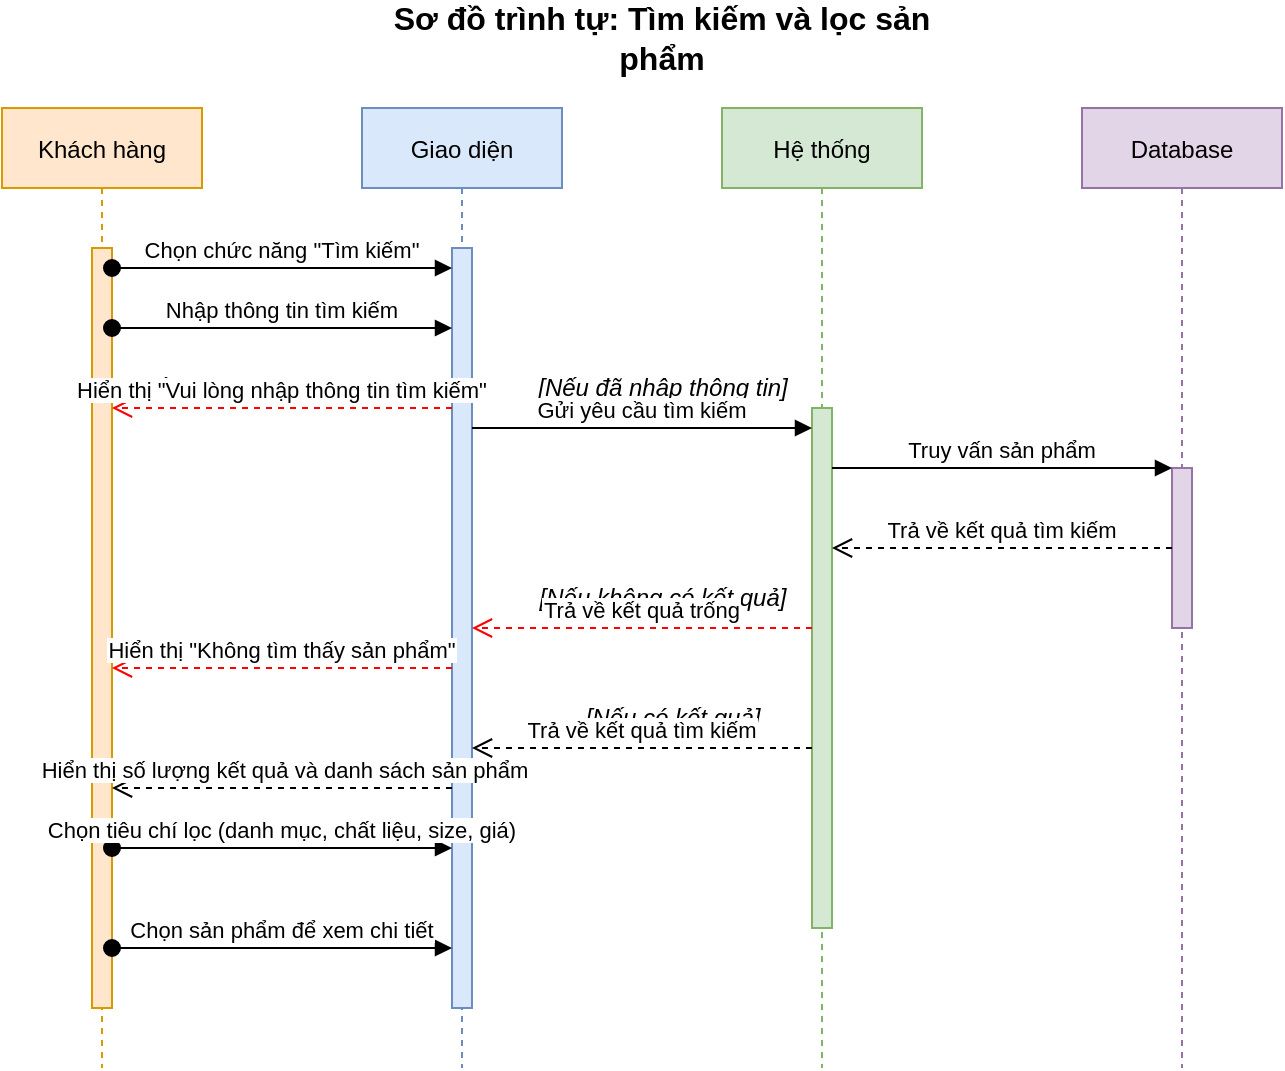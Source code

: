 <mxfile version="26.1.1">
  <diagram name="Page-1" id="13e1069c-82ec-6db2-03f1-153e76fe0fe0">
    <mxGraphModel dx="1434" dy="772" grid="1" gridSize="10" guides="1" tooltips="1" connect="1" arrows="1" fold="1" page="1" pageScale="1" pageWidth="1100" pageHeight="850" background="none" math="0" shadow="0">
      <root>
        <mxCell id="0" />
        <mxCell id="1" parent="0" />
        <mxCell id="CiSJBHJ4Xn43Z9WM9_8N-1" value="Khách hàng" style="shape=umlLifeline;perimeter=lifelinePerimeter;container=1;collapsible=0;recursiveResize=0;rounded=0;shadow=0;strokeWidth=1;fillColor=#ffe6cc;strokeColor=#d79b00;" vertex="1" parent="1">
          <mxGeometry x="490" y="370" width="100" height="480" as="geometry" />
        </mxCell>
        <mxCell id="CiSJBHJ4Xn43Z9WM9_8N-2" value="" style="points=[];perimeter=orthogonalPerimeter;rounded=0;shadow=0;strokeWidth=1;fillColor=#ffe6cc;strokeColor=#d79b00;" vertex="1" parent="CiSJBHJ4Xn43Z9WM9_8N-1">
          <mxGeometry x="45" y="70" width="10" height="380" as="geometry" />
        </mxCell>
        <mxCell id="CiSJBHJ4Xn43Z9WM9_8N-3" value="Giao diện" style="shape=umlLifeline;perimeter=lifelinePerimeter;container=1;collapsible=0;recursiveResize=0;rounded=0;shadow=0;strokeWidth=1;fillColor=#dae8fc;strokeColor=#6c8ebf;" vertex="1" parent="1">
          <mxGeometry x="670" y="370" width="100" height="480" as="geometry" />
        </mxCell>
        <mxCell id="CiSJBHJ4Xn43Z9WM9_8N-4" value="" style="points=[];perimeter=orthogonalPerimeter;rounded=0;shadow=0;strokeWidth=1;fillColor=#dae8fc;strokeColor=#6c8ebf;" vertex="1" parent="CiSJBHJ4Xn43Z9WM9_8N-3">
          <mxGeometry x="45" y="70" width="10" height="380" as="geometry" />
        </mxCell>
        <mxCell id="CiSJBHJ4Xn43Z9WM9_8N-5" value="Hệ thống" style="shape=umlLifeline;perimeter=lifelinePerimeter;container=1;collapsible=0;recursiveResize=0;rounded=0;shadow=0;strokeWidth=1;fillColor=#d5e8d4;strokeColor=#82b366;" vertex="1" parent="1">
          <mxGeometry x="850" y="370" width="100" height="480" as="geometry" />
        </mxCell>
        <mxCell id="CiSJBHJ4Xn43Z9WM9_8N-6" value="" style="points=[];perimeter=orthogonalPerimeter;rounded=0;shadow=0;strokeWidth=1;fillColor=#d5e8d4;strokeColor=#82b366;" vertex="1" parent="CiSJBHJ4Xn43Z9WM9_8N-5">
          <mxGeometry x="45" y="150" width="10" height="260" as="geometry" />
        </mxCell>
        <mxCell id="CiSJBHJ4Xn43Z9WM9_8N-7" value="Database" style="shape=umlLifeline;perimeter=lifelinePerimeter;container=1;collapsible=0;recursiveResize=0;rounded=0;shadow=0;strokeWidth=1;fillColor=#e1d5e7;strokeColor=#9673a6;" vertex="1" parent="1">
          <mxGeometry x="1030" y="370" width="100" height="480" as="geometry" />
        </mxCell>
        <mxCell id="CiSJBHJ4Xn43Z9WM9_8N-8" value="" style="points=[];perimeter=orthogonalPerimeter;rounded=0;shadow=0;strokeWidth=1;fillColor=#e1d5e7;strokeColor=#9673a6;" vertex="1" parent="CiSJBHJ4Xn43Z9WM9_8N-7">
          <mxGeometry x="45" y="180" width="10" height="80" as="geometry" />
        </mxCell>
        <mxCell id="CiSJBHJ4Xn43Z9WM9_8N-9" value="Chọn chức năng &quot;Tìm kiếm&quot;" style="verticalAlign=bottom;startArrow=oval;endArrow=block;startSize=8;shadow=0;strokeWidth=1;" edge="1" parent="1" source="CiSJBHJ4Xn43Z9WM9_8N-2" target="CiSJBHJ4Xn43Z9WM9_8N-4">
          <mxGeometry relative="1" as="geometry">
            <mxPoint x="645" y="450" as="sourcePoint" />
            <Array as="points">
              <mxPoint x="610" y="450" />
            </Array>
          </mxGeometry>
        </mxCell>
        <mxCell id="CiSJBHJ4Xn43Z9WM9_8N-10" value="Nhập thông tin tìm kiếm" style="verticalAlign=bottom;startArrow=oval;endArrow=block;startSize=8;shadow=0;strokeWidth=1;" edge="1" parent="1">
          <mxGeometry relative="1" as="geometry">
            <mxPoint x="545" y="480" as="sourcePoint" />
            <mxPoint x="715" y="480" as="targetPoint" />
          </mxGeometry>
        </mxCell>
        <mxCell id="CiSJBHJ4Xn43Z9WM9_8N-11" value="[Nếu không nhập thông tin]" style="text;html=1;align=center;verticalAlign=middle;resizable=0;points=[];autosize=1;strokeColor=none;fillColor=none;fontStyle=2" vertex="1" parent="1">
          <mxGeometry x="540" y="495" width="170" height="30" as="geometry" />
        </mxCell>
        <mxCell id="CiSJBHJ4Xn43Z9WM9_8N-12" value="Hiển thị &quot;Vui lòng nhập thông tin tìm kiếm&quot;" style="verticalAlign=bottom;endArrow=open;dashed=1;endSize=8;shadow=0;strokeWidth=1;strokeColor=#FF0000;" edge="1" parent="1">
          <mxGeometry relative="1" as="geometry">
            <mxPoint x="715" y="520" as="sourcePoint" />
            <mxPoint x="545" y="520" as="targetPoint" />
          </mxGeometry>
        </mxCell>
        <mxCell id="CiSJBHJ4Xn43Z9WM9_8N-13" value="[Nếu đã nhập thông tin]" style="text;html=1;align=center;verticalAlign=middle;resizable=0;points=[];autosize=1;strokeColor=none;fillColor=none;fontStyle=2" vertex="1" parent="1">
          <mxGeometry x="745" y="495" width="150" height="30" as="geometry" />
        </mxCell>
        <mxCell id="CiSJBHJ4Xn43Z9WM9_8N-14" value="Gửi yêu cầu tìm kiếm" style="verticalAlign=bottom;endArrow=block;entryX=0;entryY=0;shadow=0;strokeWidth=1;" edge="1" parent="1">
          <mxGeometry relative="1" as="geometry">
            <mxPoint x="725" y="530" as="sourcePoint" />
            <mxPoint x="895" y="530" as="targetPoint" />
          </mxGeometry>
        </mxCell>
        <mxCell id="CiSJBHJ4Xn43Z9WM9_8N-15" value="Truy vấn sản phẩm" style="verticalAlign=bottom;endArrow=block;entryX=0;entryY=0;shadow=0;strokeWidth=1;" edge="1" parent="1">
          <mxGeometry relative="1" as="geometry">
            <mxPoint x="905" y="550" as="sourcePoint" />
            <mxPoint x="1075" y="550" as="targetPoint" />
          </mxGeometry>
        </mxCell>
        <mxCell id="CiSJBHJ4Xn43Z9WM9_8N-16" value="Trả về kết quả tìm kiếm" style="verticalAlign=bottom;endArrow=open;dashed=1;endSize=8;shadow=0;strokeWidth=1;" edge="1" parent="1">
          <mxGeometry relative="1" as="geometry">
            <mxPoint x="1075" y="590" as="sourcePoint" />
            <mxPoint x="905" y="590" as="targetPoint" />
          </mxGeometry>
        </mxCell>
        <mxCell id="CiSJBHJ4Xn43Z9WM9_8N-17" value="[Nếu không có kết quả]" style="text;html=1;align=center;verticalAlign=middle;resizable=0;points=[];autosize=1;strokeColor=none;fillColor=none;fontStyle=2" vertex="1" parent="1">
          <mxGeometry x="745" y="600" width="150" height="30" as="geometry" />
        </mxCell>
        <mxCell id="CiSJBHJ4Xn43Z9WM9_8N-18" value="Trả về kết quả trống" style="verticalAlign=bottom;endArrow=open;dashed=1;endSize=8;shadow=0;strokeWidth=1;strokeColor=#FF0000;" edge="1" parent="1">
          <mxGeometry relative="1" as="geometry">
            <mxPoint x="895" y="630" as="sourcePoint" />
            <mxPoint x="725" y="630" as="targetPoint" />
          </mxGeometry>
        </mxCell>
        <mxCell id="CiSJBHJ4Xn43Z9WM9_8N-19" value="Hiển thị &quot;Không tìm thấy sản phẩm&quot;" style="verticalAlign=bottom;endArrow=open;dashed=1;endSize=8;shadow=0;strokeWidth=1;strokeColor=#FF0000;" edge="1" parent="1">
          <mxGeometry relative="1" as="geometry">
            <mxPoint x="715" y="650" as="sourcePoint" />
            <mxPoint x="545" y="650" as="targetPoint" />
          </mxGeometry>
        </mxCell>
        <mxCell id="CiSJBHJ4Xn43Z9WM9_8N-20" value="[Nếu có kết quả]" style="text;html=1;align=center;verticalAlign=middle;resizable=0;points=[];autosize=1;strokeColor=none;fillColor=none;fontStyle=2" vertex="1" parent="1">
          <mxGeometry x="770" y="660" width="110" height="30" as="geometry" />
        </mxCell>
        <mxCell id="CiSJBHJ4Xn43Z9WM9_8N-21" value="Trả về kết quả tìm kiếm" style="verticalAlign=bottom;endArrow=open;dashed=1;endSize=8;shadow=0;strokeWidth=1;" edge="1" parent="1">
          <mxGeometry relative="1" as="geometry">
            <mxPoint x="895" y="690" as="sourcePoint" />
            <mxPoint x="725" y="690" as="targetPoint" />
          </mxGeometry>
        </mxCell>
        <mxCell id="CiSJBHJ4Xn43Z9WM9_8N-22" value="Hiển thị số lượng kết quả và danh sách sản phẩm" style="verticalAlign=bottom;endArrow=open;dashed=1;endSize=8;shadow=0;strokeWidth=1;" edge="1" parent="1">
          <mxGeometry x="-0.02" relative="1" as="geometry">
            <mxPoint x="715" y="710" as="sourcePoint" />
            <mxPoint x="545" y="710" as="targetPoint" />
            <mxPoint as="offset" />
          </mxGeometry>
        </mxCell>
        <mxCell id="CiSJBHJ4Xn43Z9WM9_8N-23" value="Chọn tiêu chí lọc (danh mục, chất liệu, size, giá)" style="verticalAlign=bottom;startArrow=oval;endArrow=block;startSize=8;shadow=0;strokeWidth=1;" edge="1" parent="1">
          <mxGeometry relative="1" as="geometry">
            <mxPoint x="545" y="740" as="sourcePoint" />
            <mxPoint x="715" y="740" as="targetPoint" />
          </mxGeometry>
        </mxCell>
        <mxCell id="CiSJBHJ4Xn43Z9WM9_8N-24" value="Chọn sản phẩm để xem chi tiết" style="verticalAlign=bottom;startArrow=oval;endArrow=block;startSize=8;shadow=0;strokeWidth=1;" edge="1" parent="1">
          <mxGeometry relative="1" as="geometry">
            <mxPoint x="545" y="790" as="sourcePoint" />
            <mxPoint x="715" y="790" as="targetPoint" />
          </mxGeometry>
        </mxCell>
        <mxCell id="CiSJBHJ4Xn43Z9WM9_8N-25" value="Sơ đồ trình tự: Tìm kiếm và lọc sản phẩm" style="text;html=1;strokeColor=none;fillColor=none;align=center;verticalAlign=middle;whiteSpace=wrap;rounded=0;fontSize=16;fontStyle=1" vertex="1" parent="1">
          <mxGeometry x="670" y="320" width="300" height="30" as="geometry" />
        </mxCell>
      </root>
    </mxGraphModel>
  </diagram>
</mxfile>
